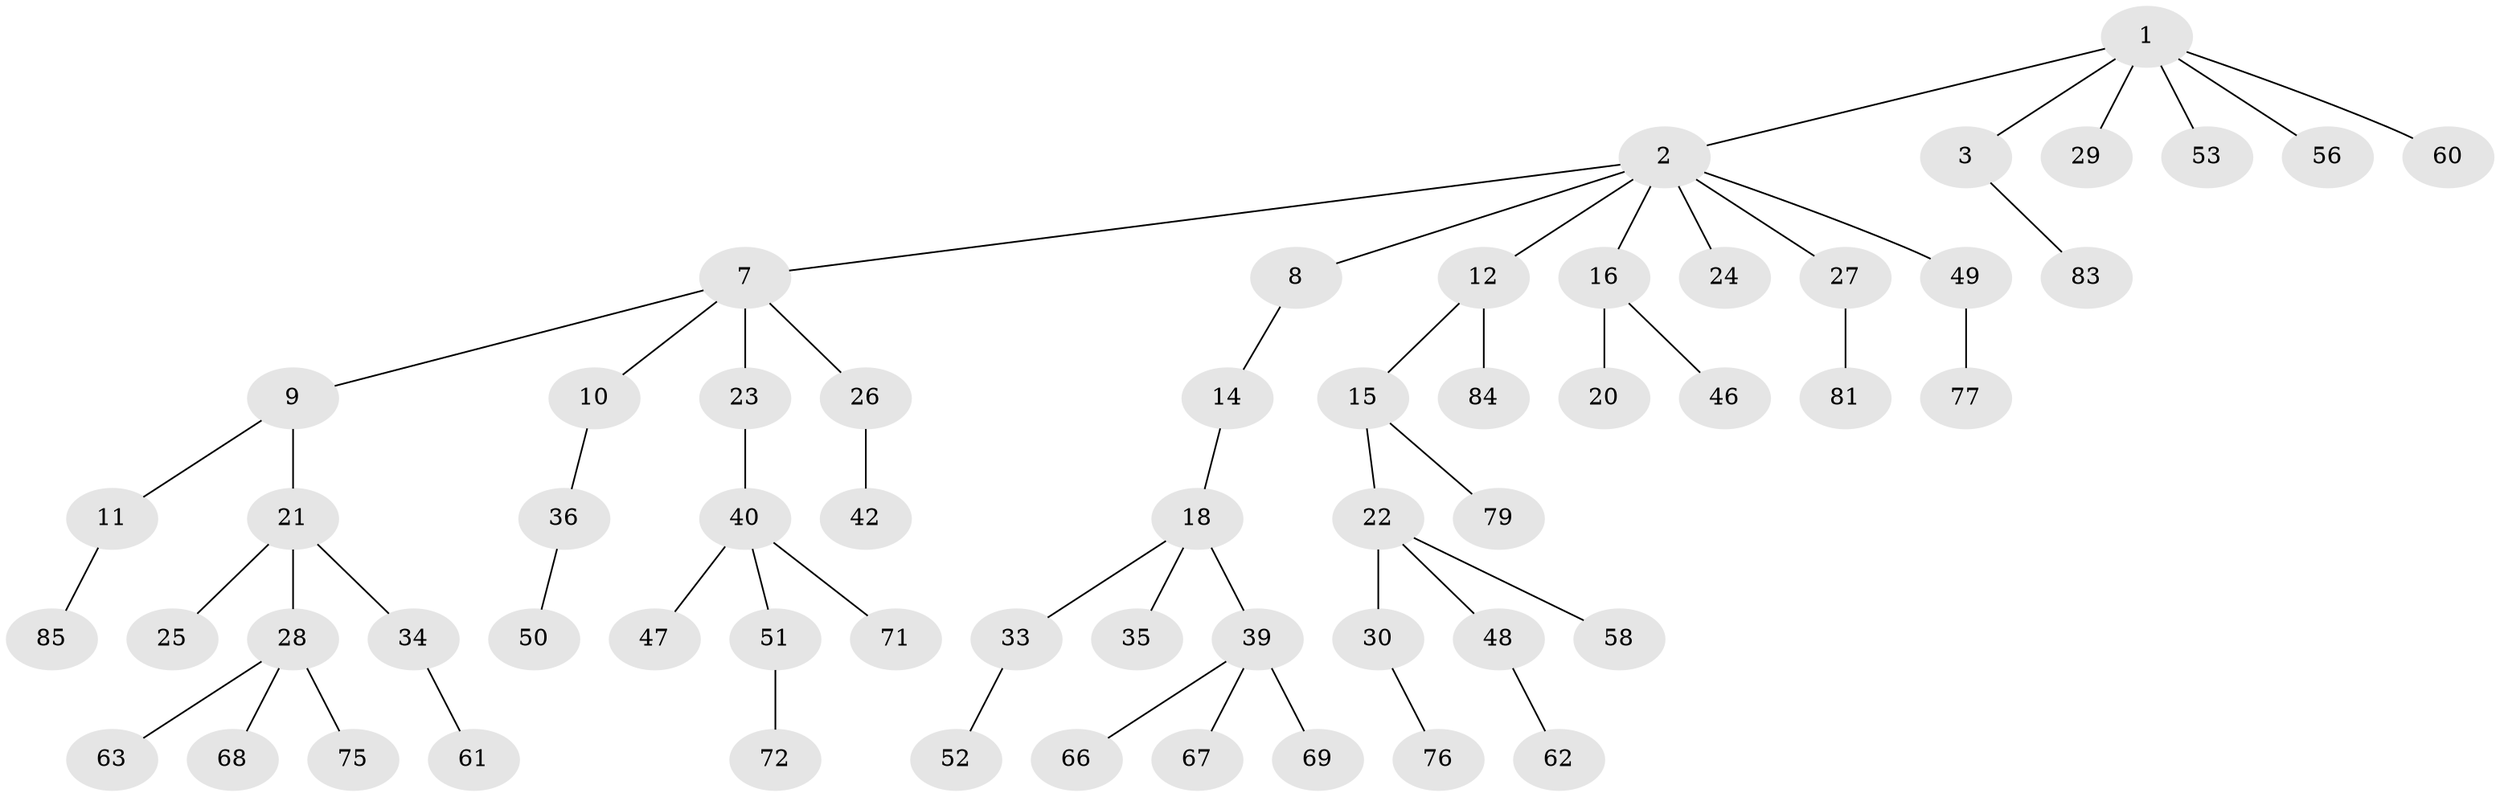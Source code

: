 // Generated by graph-tools (version 1.1) at 2025/52/02/27/25 19:52:10]
// undirected, 59 vertices, 58 edges
graph export_dot {
graph [start="1"]
  node [color=gray90,style=filled];
  1 [super="+6"];
  2 [super="+5"];
  3 [super="+4"];
  7 [super="+82"];
  8;
  9 [super="+17"];
  10 [super="+19"];
  11 [super="+78"];
  12 [super="+13"];
  14;
  15 [super="+55"];
  16 [super="+44"];
  18 [super="+54"];
  20;
  21;
  22 [super="+43"];
  23 [super="+32"];
  24 [super="+70"];
  25 [super="+57"];
  26 [super="+38"];
  27 [super="+64"];
  28 [super="+65"];
  29;
  30 [super="+31"];
  33;
  34;
  35;
  36 [super="+37"];
  39 [super="+45"];
  40 [super="+41"];
  42;
  46;
  47;
  48 [super="+59"];
  49 [super="+73"];
  50;
  51;
  52;
  53;
  56;
  58 [super="+74"];
  60;
  61;
  62;
  63;
  66;
  67;
  68;
  69;
  71;
  72;
  75;
  76 [super="+80"];
  77;
  79;
  81;
  83;
  84;
  85;
  1 -- 2;
  1 -- 3;
  1 -- 56;
  1 -- 29;
  1 -- 60;
  1 -- 53;
  2 -- 8;
  2 -- 12;
  2 -- 16;
  2 -- 49;
  2 -- 24;
  2 -- 27;
  2 -- 7;
  3 -- 83;
  7 -- 9;
  7 -- 10;
  7 -- 23;
  7 -- 26;
  8 -- 14;
  9 -- 11;
  9 -- 21;
  10 -- 36;
  11 -- 85;
  12 -- 15;
  12 -- 84;
  14 -- 18;
  15 -- 22;
  15 -- 79;
  16 -- 20;
  16 -- 46;
  18 -- 33;
  18 -- 35;
  18 -- 39;
  21 -- 25;
  21 -- 28;
  21 -- 34;
  22 -- 30;
  22 -- 48;
  22 -- 58;
  23 -- 40;
  26 -- 42;
  27 -- 81;
  28 -- 63;
  28 -- 75;
  28 -- 68;
  30 -- 76;
  33 -- 52;
  34 -- 61;
  36 -- 50;
  39 -- 69;
  39 -- 66;
  39 -- 67;
  40 -- 47;
  40 -- 51;
  40 -- 71;
  48 -- 62;
  49 -- 77;
  51 -- 72;
}
